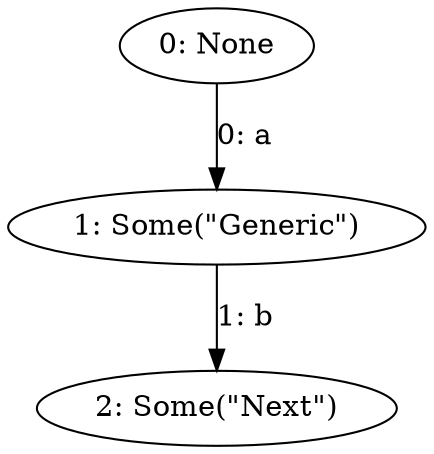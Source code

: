 digraph {
    0 [ label = "0: None" ]
    1 [ label = "1: Some(\"Generic\")" ]
    2 [ label = "2: Some(\"Next\")" ]
    0 -> 1 [ label = "0: a" ]
    1 -> 2 [ label = "1: b" ]
}

